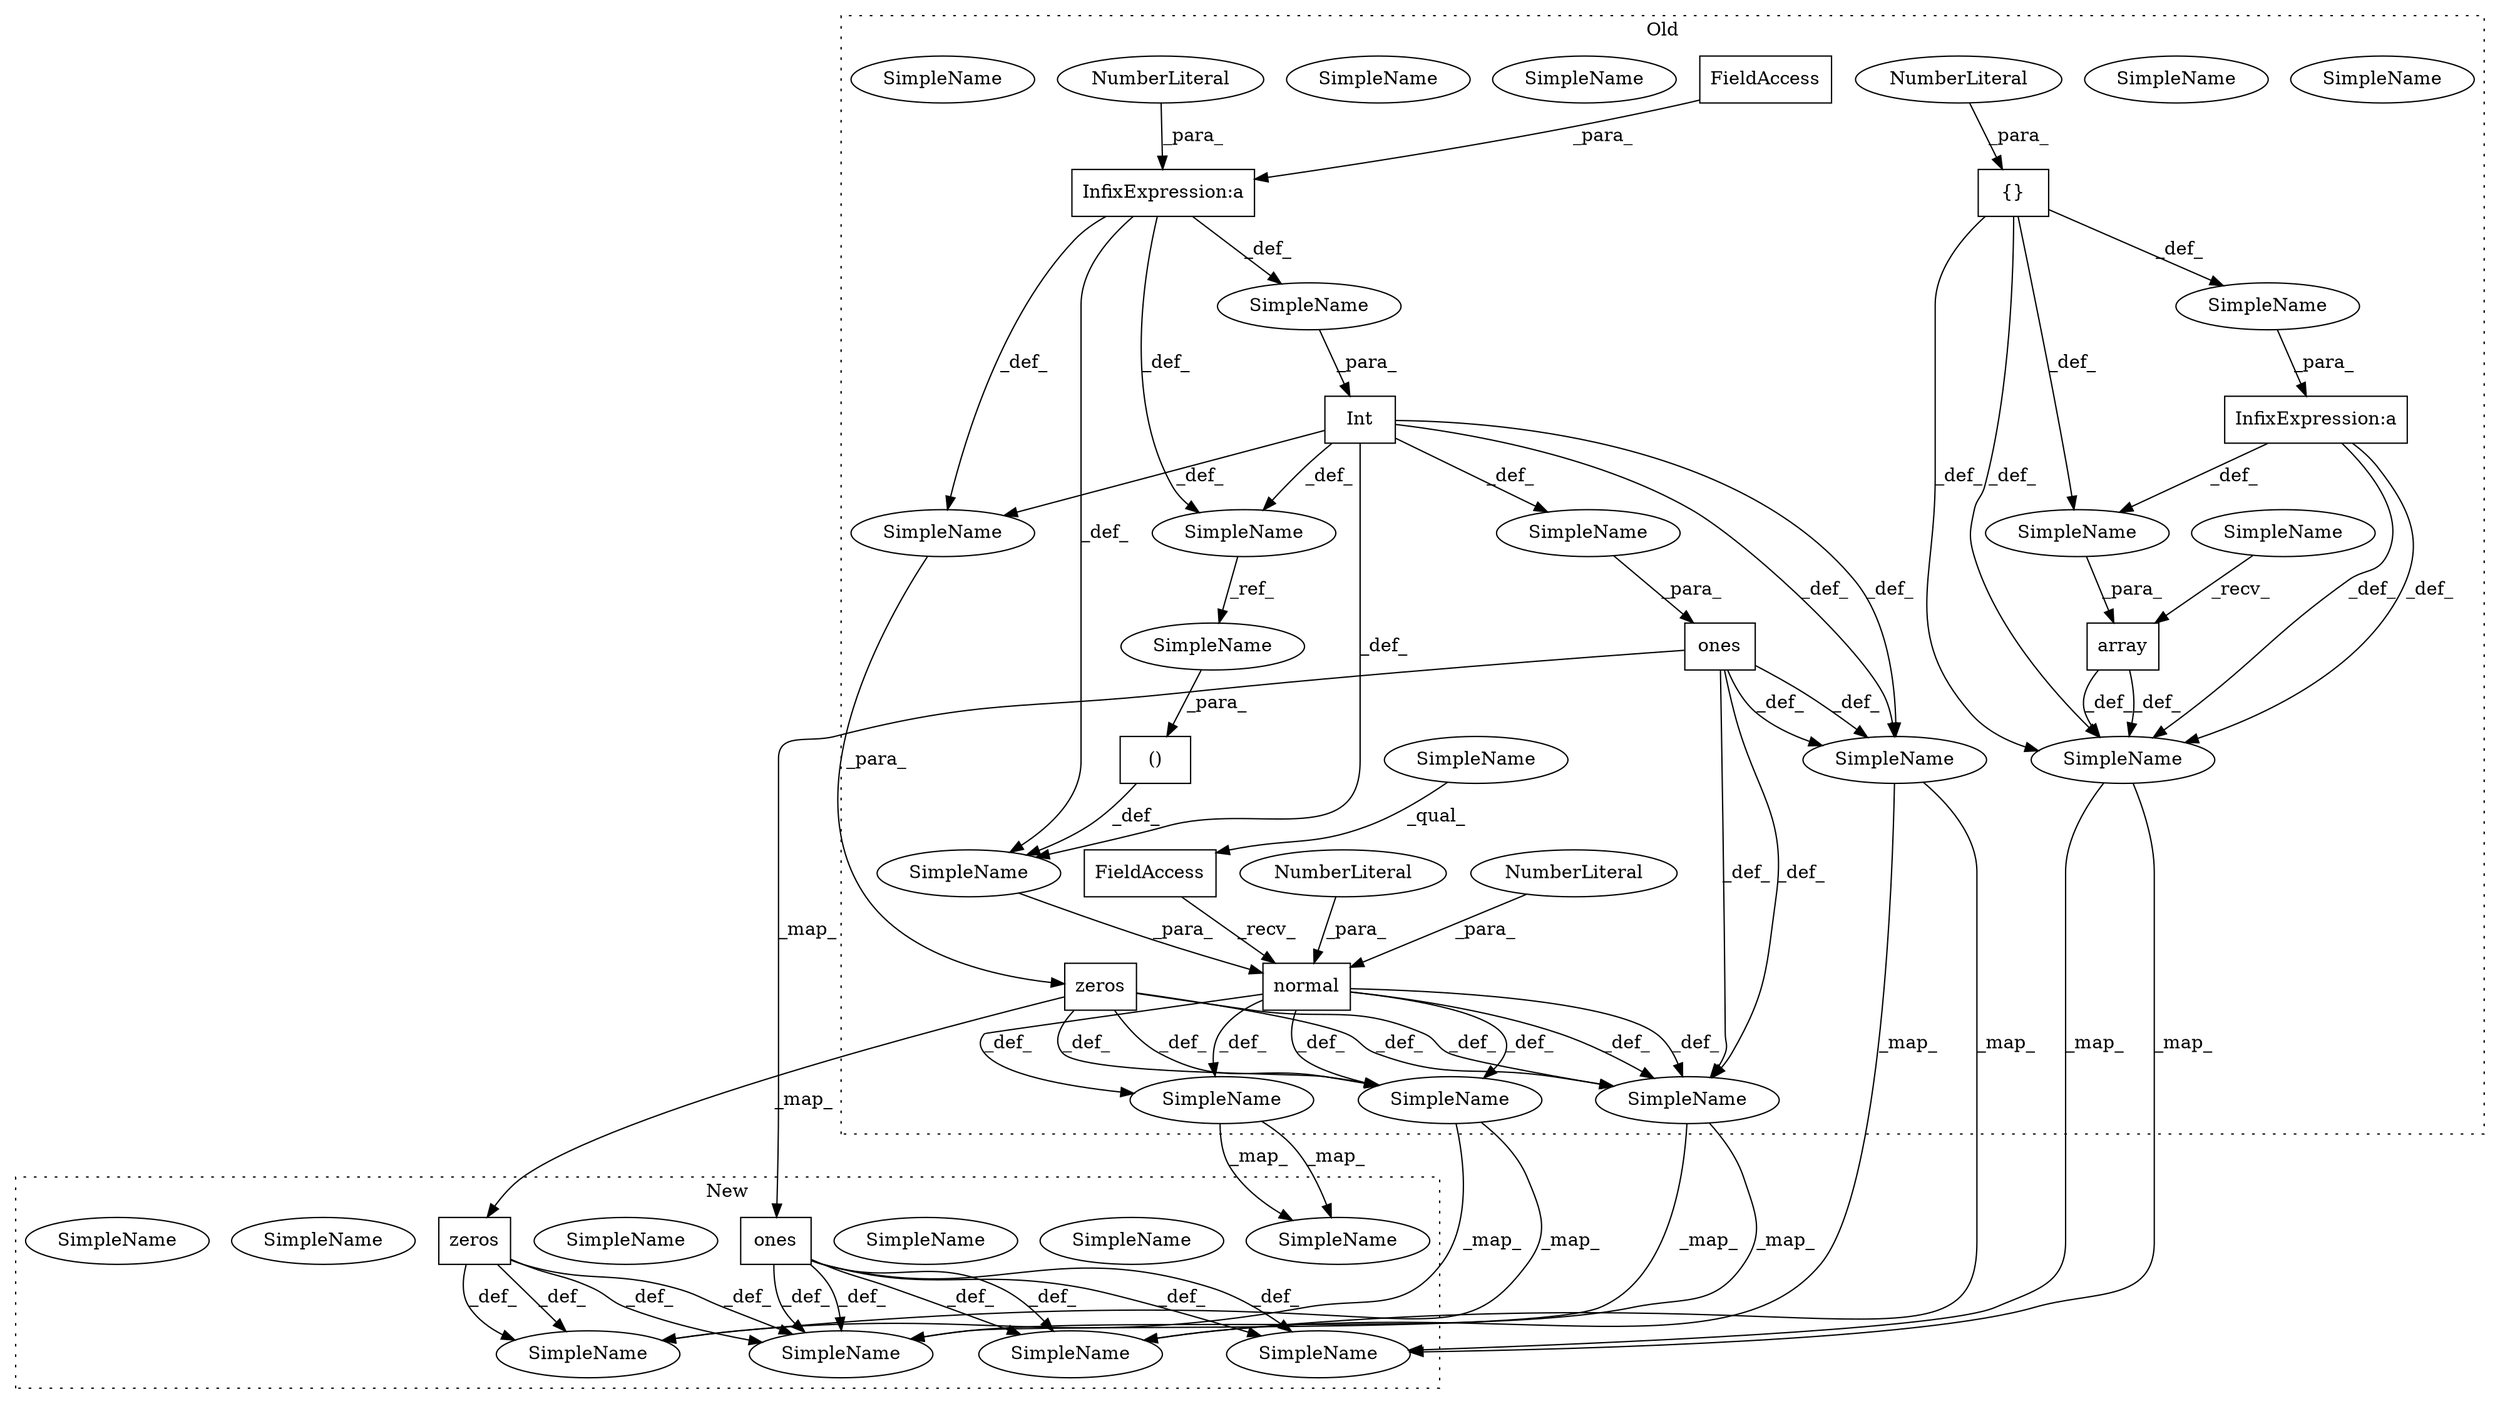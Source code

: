 digraph G {
subgraph cluster0 {
1 [label="ones" a="32" s="3246,3282" l="12,2" shape="box"];
3 [label="SimpleName" a="42" s="3402" l="6" shape="ellipse"];
6 [label="SimpleName" a="42" s="3402" l="6" shape="ellipse"];
7 [label="SimpleName" a="42" s="3189" l="11" shape="ellipse"];
10 [label="SimpleName" a="42" s="3189" l="11" shape="ellipse"];
11 [label="SimpleName" a="42" s="" l="" shape="ellipse"];
12 [label="InfixExpression:a" a="27" s="2871" l="3" shape="box"];
13 [label="FieldAccess" a="22" s="2861" l="10" shape="box"];
14 [label="NumberLiteral" a="34" s="2874" l="1" shape="ellipse"];
15 [label="SimpleName" a="42" s="" l="" shape="ellipse"];
16 [label="Int" a="32" s="2857,2875" l="4,1" shape="box"];
17 [label="SimpleName" a="42" s="" l="" shape="ellipse"];
18 [label="zeros" a="32" s="3354,3391" l="13,2" shape="box"];
20 [label="SimpleName" a="42" s="3143" l="8" shape="ellipse"];
23 [label="SimpleName" a="42" s="3143" l="8" shape="ellipse"];
24 [label="SimpleName" a="42" s="3293" l="11" shape="ellipse"];
27 [label="SimpleName" a="42" s="3293" l="11" shape="ellipse"];
28 [label="array" a="32" s="3558,3589" l="6,1" shape="box"];
29 [label="{}" a="4" s="3573,3575" l="1,1" shape="box"];
30 [label="InfixExpression:a" a="27" s="3576" l="3" shape="box"];
31 [label="NumberLiteral" a="34" s="3574" l="1" shape="ellipse"];
32 [label="SimpleName" a="42" s="" l="" shape="ellipse"];
33 [label="SimpleName" a="42" s="" l="" shape="ellipse"];
34 [label="SimpleName" a="42" s="3598" l="6" shape="ellipse"];
37 [label="SimpleName" a="42" s="3598" l="6" shape="ellipse"];
38 [label="()" a="106" s="3095" l="38" shape="box"];
39 [label="normal" a="32" s="3077,3133" l="7,2" shape="box"];
40 [label="NumberLiteral" a="34" s="3086" l="1" shape="ellipse"];
41 [label="NumberLiteral" a="34" s="3084" l="1" shape="ellipse"];
42 [label="SimpleName" a="42" s="" l="" shape="ellipse"];
43 [label="SimpleName" a="42" s="2846" l="10" shape="ellipse"];
44 [label="FieldAccess" a="22" s="3064" l="12" shape="box"];
45 [label="SimpleName" a="42" s="3064" l="5" shape="ellipse"];
46 [label="SimpleName" a="42" s="3552" l="5" shape="ellipse"];
47 [label="SimpleName" a="42" s="3095" l="10" shape="ellipse"];
label = "Old";
style="dotted";
}
subgraph cluster1 {
2 [label="ones" a="32" s="2840,2874" l="10,2" shape="box"];
4 [label="SimpleName" a="42" s="3376" l="6" shape="ellipse"];
5 [label="SimpleName" a="42" s="3376" l="6" shape="ellipse"];
8 [label="SimpleName" a="42" s="3243" l="11" shape="ellipse"];
9 [label="SimpleName" a="42" s="3243" l="11" shape="ellipse"];
19 [label="zeros" a="32" s="2893,2928" l="11,2" shape="box"];
21 [label="SimpleName" a="42" s="3197" l="8" shape="ellipse"];
22 [label="SimpleName" a="42" s="3197" l="8" shape="ellipse"];
25 [label="SimpleName" a="42" s="3308" l="11" shape="ellipse"];
26 [label="SimpleName" a="42" s="3308" l="11" shape="ellipse"];
35 [label="SimpleName" a="42" s="3433" l="6" shape="ellipse"];
36 [label="SimpleName" a="42" s="3433" l="6" shape="ellipse"];
label = "New";
style="dotted";
}
1 -> 10 [label="_def_"];
1 -> 6 [label="_def_"];
1 -> 2 [label="_map_"];
1 -> 6 [label="_def_"];
1 -> 10 [label="_def_"];
2 -> 36 [label="_def_"];
2 -> 5 [label="_def_"];
2 -> 9 [label="_def_"];
2 -> 36 [label="_def_"];
2 -> 9 [label="_def_"];
2 -> 5 [label="_def_"];
6 -> 5 [label="_map_"];
6 -> 5 [label="_map_"];
10 -> 9 [label="_map_"];
10 -> 9 [label="_map_"];
11 -> 1 [label="_para_"];
12 -> 43 [label="_def_"];
12 -> 15 [label="_def_"];
12 -> 17 [label="_def_"];
12 -> 42 [label="_def_"];
13 -> 12 [label="_para_"];
14 -> 12 [label="_para_"];
15 -> 16 [label="_para_"];
16 -> 43 [label="_def_"];
16 -> 10 [label="_def_"];
16 -> 17 [label="_def_"];
16 -> 10 [label="_def_"];
16 -> 11 [label="_def_"];
16 -> 42 [label="_def_"];
17 -> 18 [label="_para_"];
18 -> 27 [label="_def_"];
18 -> 19 [label="_map_"];
18 -> 6 [label="_def_"];
18 -> 6 [label="_def_"];
18 -> 27 [label="_def_"];
19 -> 5 [label="_def_"];
19 -> 5 [label="_def_"];
19 -> 26 [label="_def_"];
19 -> 26 [label="_def_"];
23 -> 22 [label="_map_"];
23 -> 22 [label="_map_"];
27 -> 26 [label="_map_"];
27 -> 26 [label="_map_"];
28 -> 37 [label="_def_"];
28 -> 37 [label="_def_"];
29 -> 37 [label="_def_"];
29 -> 37 [label="_def_"];
29 -> 33 [label="_def_"];
29 -> 32 [label="_def_"];
30 -> 32 [label="_def_"];
30 -> 37 [label="_def_"];
30 -> 37 [label="_def_"];
31 -> 29 [label="_para_"];
32 -> 28 [label="_para_"];
33 -> 30 [label="_para_"];
37 -> 36 [label="_map_"];
37 -> 36 [label="_map_"];
38 -> 42 [label="_def_"];
39 -> 6 [label="_def_"];
39 -> 27 [label="_def_"];
39 -> 6 [label="_def_"];
39 -> 27 [label="_def_"];
39 -> 23 [label="_def_"];
39 -> 23 [label="_def_"];
40 -> 39 [label="_para_"];
41 -> 39 [label="_para_"];
42 -> 39 [label="_para_"];
43 -> 47 [label="_ref_"];
44 -> 39 [label="_recv_"];
45 -> 44 [label="_qual_"];
46 -> 28 [label="_recv_"];
47 -> 38 [label="_para_"];
}